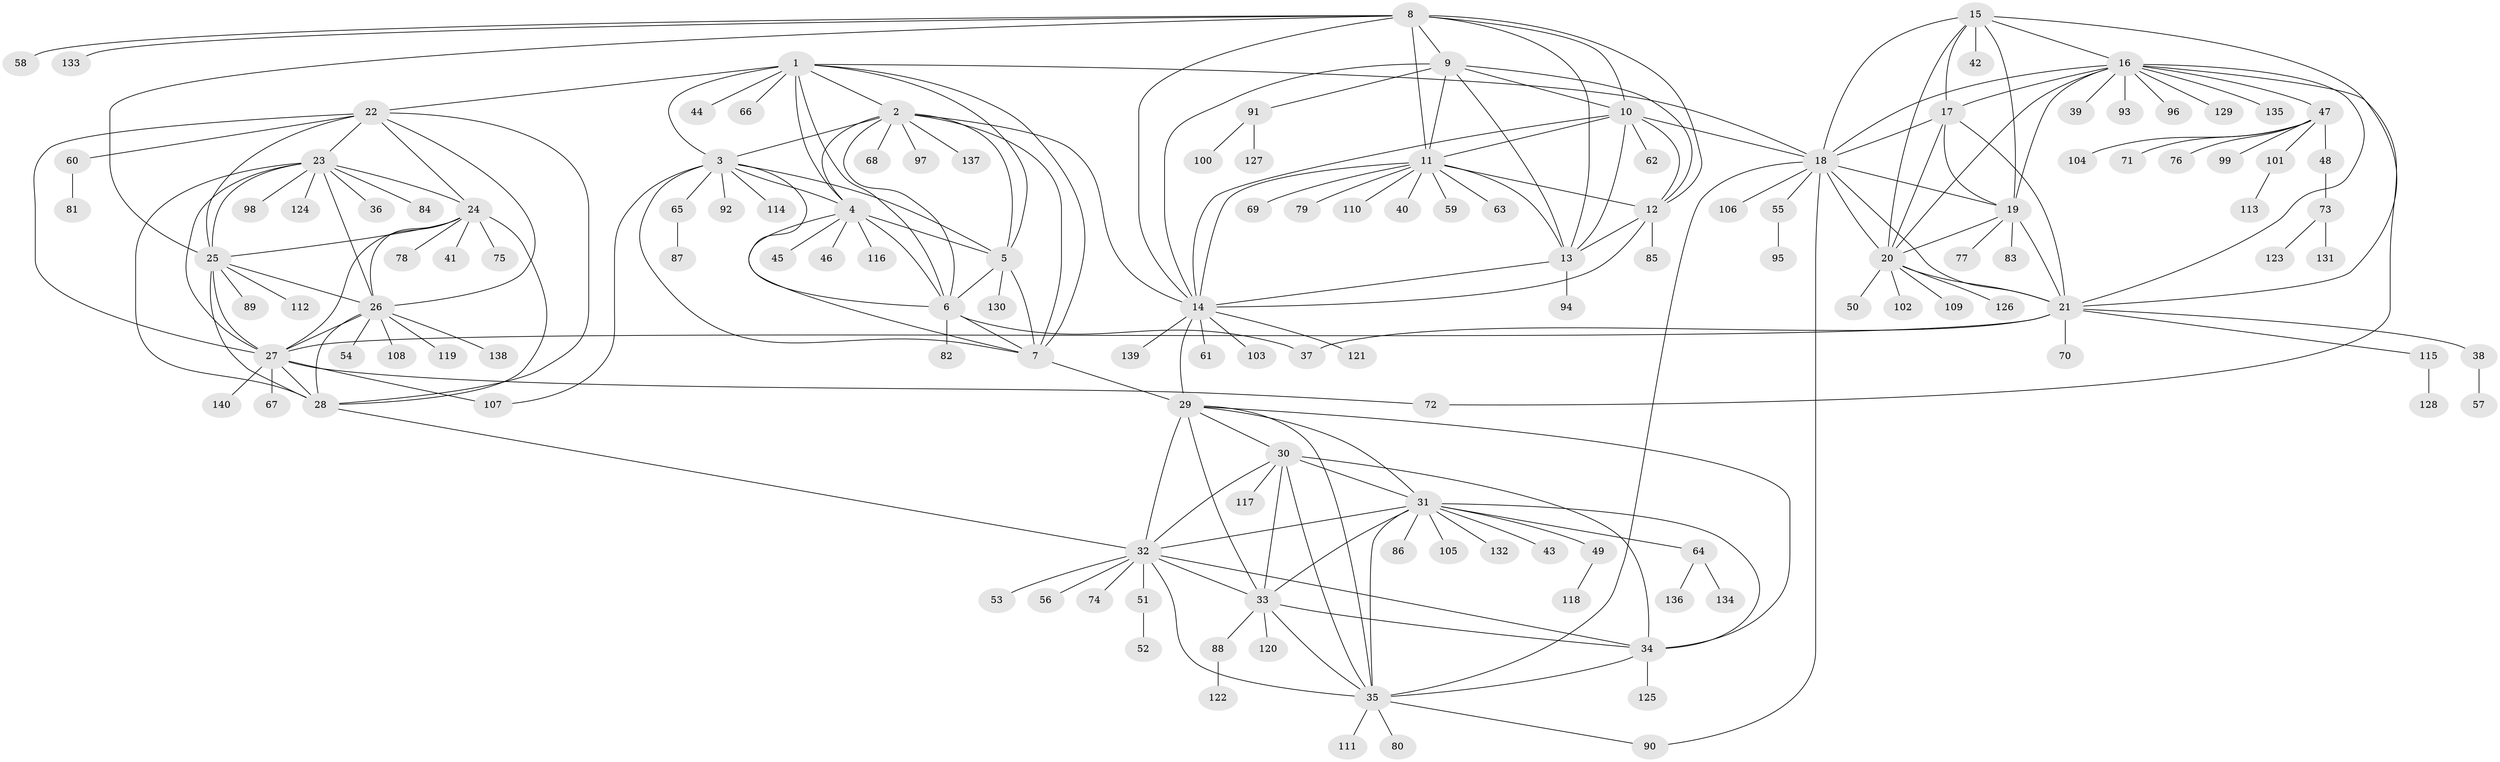 // coarse degree distribution, {10: 0.02857142857142857, 1: 0.6857142857142857, 4: 0.014285714285714285, 7: 0.05714285714285714, 13: 0.014285714285714285, 6: 0.05714285714285714, 2: 0.07142857142857142, 5: 0.04285714285714286, 8: 0.02857142857142857}
// Generated by graph-tools (version 1.1) at 2025/37/03/04/25 23:37:39]
// undirected, 140 vertices, 224 edges
graph export_dot {
  node [color=gray90,style=filled];
  1;
  2;
  3;
  4;
  5;
  6;
  7;
  8;
  9;
  10;
  11;
  12;
  13;
  14;
  15;
  16;
  17;
  18;
  19;
  20;
  21;
  22;
  23;
  24;
  25;
  26;
  27;
  28;
  29;
  30;
  31;
  32;
  33;
  34;
  35;
  36;
  37;
  38;
  39;
  40;
  41;
  42;
  43;
  44;
  45;
  46;
  47;
  48;
  49;
  50;
  51;
  52;
  53;
  54;
  55;
  56;
  57;
  58;
  59;
  60;
  61;
  62;
  63;
  64;
  65;
  66;
  67;
  68;
  69;
  70;
  71;
  72;
  73;
  74;
  75;
  76;
  77;
  78;
  79;
  80;
  81;
  82;
  83;
  84;
  85;
  86;
  87;
  88;
  89;
  90;
  91;
  92;
  93;
  94;
  95;
  96;
  97;
  98;
  99;
  100;
  101;
  102;
  103;
  104;
  105;
  106;
  107;
  108;
  109;
  110;
  111;
  112;
  113;
  114;
  115;
  116;
  117;
  118;
  119;
  120;
  121;
  122;
  123;
  124;
  125;
  126;
  127;
  128;
  129;
  130;
  131;
  132;
  133;
  134;
  135;
  136;
  137;
  138;
  139;
  140;
  1 -- 2;
  1 -- 3;
  1 -- 4;
  1 -- 5;
  1 -- 6;
  1 -- 7;
  1 -- 18;
  1 -- 22;
  1 -- 44;
  1 -- 66;
  2 -- 3;
  2 -- 4;
  2 -- 5;
  2 -- 6;
  2 -- 7;
  2 -- 14;
  2 -- 68;
  2 -- 97;
  2 -- 137;
  3 -- 4;
  3 -- 5;
  3 -- 6;
  3 -- 7;
  3 -- 65;
  3 -- 92;
  3 -- 107;
  3 -- 114;
  4 -- 5;
  4 -- 6;
  4 -- 7;
  4 -- 45;
  4 -- 46;
  4 -- 116;
  5 -- 6;
  5 -- 7;
  5 -- 130;
  6 -- 7;
  6 -- 37;
  6 -- 82;
  7 -- 29;
  8 -- 9;
  8 -- 10;
  8 -- 11;
  8 -- 12;
  8 -- 13;
  8 -- 14;
  8 -- 25;
  8 -- 58;
  8 -- 133;
  9 -- 10;
  9 -- 11;
  9 -- 12;
  9 -- 13;
  9 -- 14;
  9 -- 91;
  10 -- 11;
  10 -- 12;
  10 -- 13;
  10 -- 14;
  10 -- 18;
  10 -- 62;
  11 -- 12;
  11 -- 13;
  11 -- 14;
  11 -- 40;
  11 -- 59;
  11 -- 63;
  11 -- 69;
  11 -- 79;
  11 -- 110;
  12 -- 13;
  12 -- 14;
  12 -- 85;
  13 -- 14;
  13 -- 94;
  14 -- 29;
  14 -- 61;
  14 -- 103;
  14 -- 121;
  14 -- 139;
  15 -- 16;
  15 -- 17;
  15 -- 18;
  15 -- 19;
  15 -- 20;
  15 -- 21;
  15 -- 42;
  16 -- 17;
  16 -- 18;
  16 -- 19;
  16 -- 20;
  16 -- 21;
  16 -- 39;
  16 -- 47;
  16 -- 72;
  16 -- 93;
  16 -- 96;
  16 -- 129;
  16 -- 135;
  17 -- 18;
  17 -- 19;
  17 -- 20;
  17 -- 21;
  18 -- 19;
  18 -- 20;
  18 -- 21;
  18 -- 35;
  18 -- 55;
  18 -- 90;
  18 -- 106;
  19 -- 20;
  19 -- 21;
  19 -- 77;
  19 -- 83;
  20 -- 21;
  20 -- 50;
  20 -- 102;
  20 -- 109;
  20 -- 126;
  21 -- 27;
  21 -- 37;
  21 -- 38;
  21 -- 70;
  21 -- 115;
  22 -- 23;
  22 -- 24;
  22 -- 25;
  22 -- 26;
  22 -- 27;
  22 -- 28;
  22 -- 60;
  23 -- 24;
  23 -- 25;
  23 -- 26;
  23 -- 27;
  23 -- 28;
  23 -- 36;
  23 -- 84;
  23 -- 98;
  23 -- 124;
  24 -- 25;
  24 -- 26;
  24 -- 27;
  24 -- 28;
  24 -- 41;
  24 -- 75;
  24 -- 78;
  25 -- 26;
  25 -- 27;
  25 -- 28;
  25 -- 89;
  25 -- 112;
  26 -- 27;
  26 -- 28;
  26 -- 54;
  26 -- 108;
  26 -- 119;
  26 -- 138;
  27 -- 28;
  27 -- 67;
  27 -- 72;
  27 -- 107;
  27 -- 140;
  28 -- 32;
  29 -- 30;
  29 -- 31;
  29 -- 32;
  29 -- 33;
  29 -- 34;
  29 -- 35;
  30 -- 31;
  30 -- 32;
  30 -- 33;
  30 -- 34;
  30 -- 35;
  30 -- 117;
  31 -- 32;
  31 -- 33;
  31 -- 34;
  31 -- 35;
  31 -- 43;
  31 -- 49;
  31 -- 64;
  31 -- 86;
  31 -- 105;
  31 -- 132;
  32 -- 33;
  32 -- 34;
  32 -- 35;
  32 -- 51;
  32 -- 53;
  32 -- 56;
  32 -- 74;
  33 -- 34;
  33 -- 35;
  33 -- 88;
  33 -- 120;
  34 -- 35;
  34 -- 125;
  35 -- 80;
  35 -- 90;
  35 -- 111;
  38 -- 57;
  47 -- 48;
  47 -- 71;
  47 -- 76;
  47 -- 99;
  47 -- 101;
  47 -- 104;
  48 -- 73;
  49 -- 118;
  51 -- 52;
  55 -- 95;
  60 -- 81;
  64 -- 134;
  64 -- 136;
  65 -- 87;
  73 -- 123;
  73 -- 131;
  88 -- 122;
  91 -- 100;
  91 -- 127;
  101 -- 113;
  115 -- 128;
}

